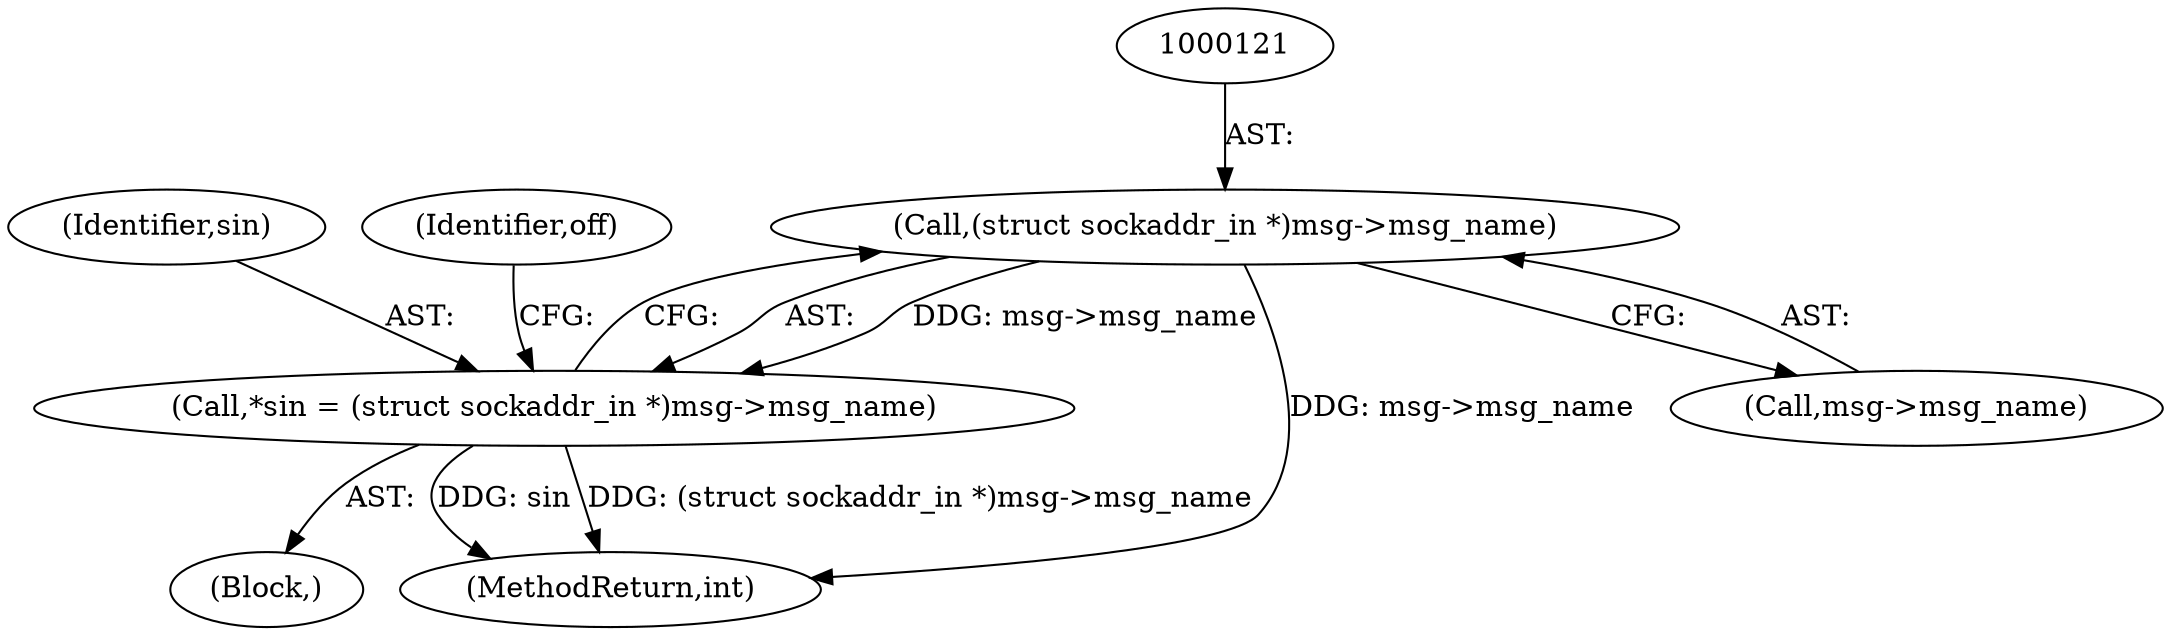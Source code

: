 digraph "0_linux_bceaa90240b6019ed73b49965eac7d167610be69_2@pointer" {
"1000120" [label="(Call,(struct sockaddr_in *)msg->msg_name)"];
"1000118" [label="(Call,*sin = (struct sockaddr_in *)msg->msg_name)"];
"1000118" [label="(Call,*sin = (struct sockaddr_in *)msg->msg_name)"];
"1000377" [label="(MethodReturn,int)"];
"1000111" [label="(Block,)"];
"1000120" [label="(Call,(struct sockaddr_in *)msg->msg_name)"];
"1000119" [label="(Identifier,sin)"];
"1000131" [label="(Identifier,off)"];
"1000122" [label="(Call,msg->msg_name)"];
"1000120" -> "1000118"  [label="AST: "];
"1000120" -> "1000122"  [label="CFG: "];
"1000121" -> "1000120"  [label="AST: "];
"1000122" -> "1000120"  [label="AST: "];
"1000118" -> "1000120"  [label="CFG: "];
"1000120" -> "1000377"  [label="DDG: msg->msg_name"];
"1000120" -> "1000118"  [label="DDG: msg->msg_name"];
"1000118" -> "1000111"  [label="AST: "];
"1000119" -> "1000118"  [label="AST: "];
"1000131" -> "1000118"  [label="CFG: "];
"1000118" -> "1000377"  [label="DDG: (struct sockaddr_in *)msg->msg_name"];
"1000118" -> "1000377"  [label="DDG: sin"];
}

